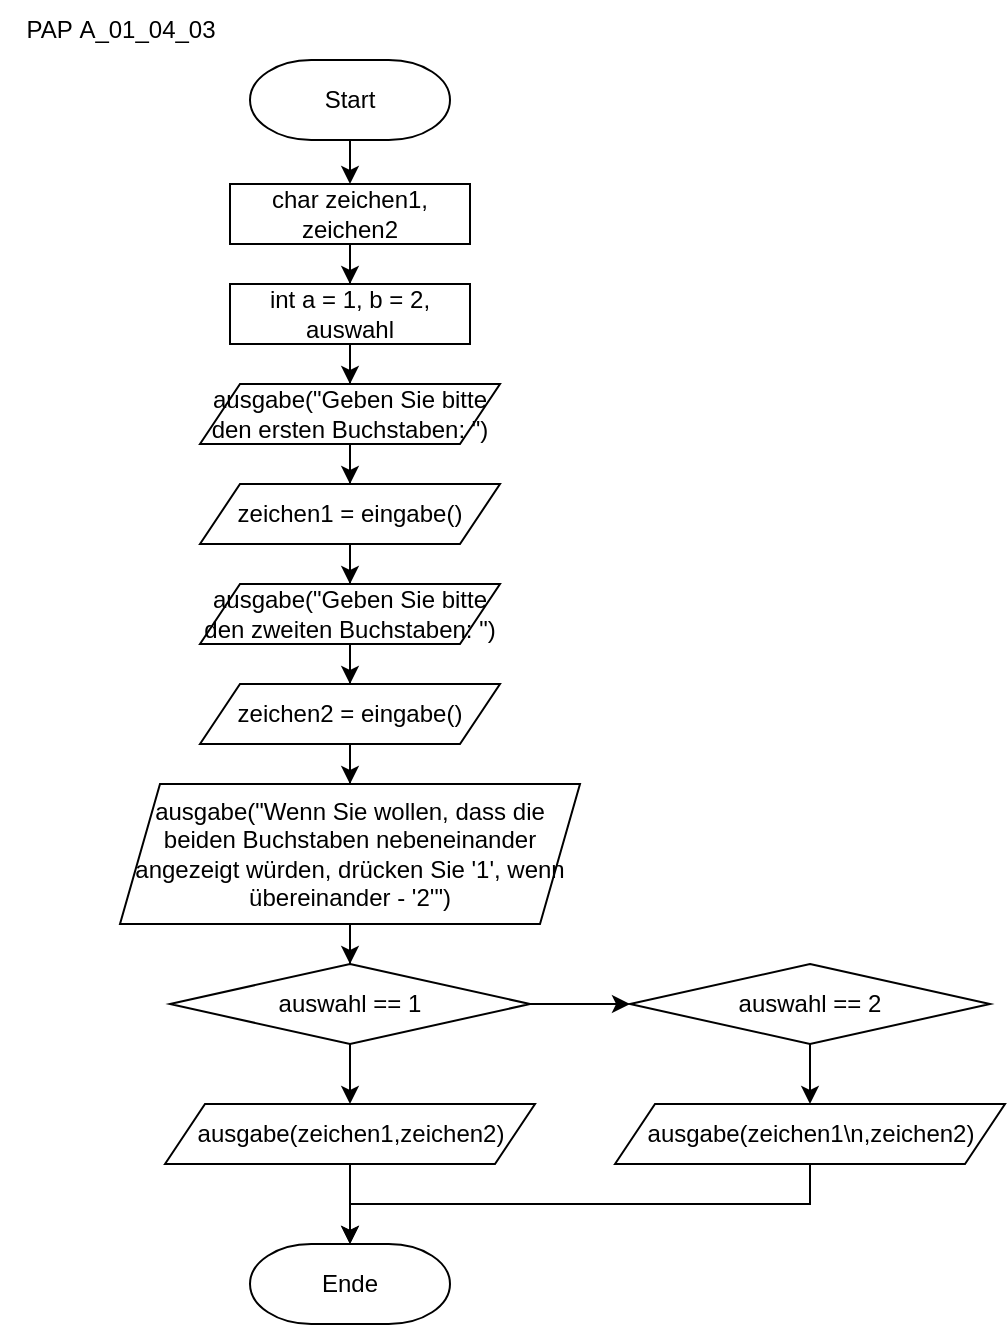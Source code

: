 <mxfile version="22.0.2" type="device">
  <diagram name="Seite-1" id="Zmq4lRNSQWAtZaYySdNu">
    <mxGraphModel dx="1098" dy="640" grid="1" gridSize="10" guides="1" tooltips="1" connect="1" arrows="1" fold="1" page="1" pageScale="1" pageWidth="827" pageHeight="1169" math="0" shadow="0">
      <root>
        <mxCell id="0" />
        <mxCell id="1" parent="0" />
        <mxCell id="kh8doWQta-9HB4MEzidA-1" value="PAP&amp;nbsp;A_01_04_03" style="text;html=1;align=center;verticalAlign=middle;resizable=0;points=[];autosize=1;strokeColor=none;fillColor=none;" parent="1" vertex="1">
          <mxGeometry y="18" width="120" height="30" as="geometry" />
        </mxCell>
        <mxCell id="kh8doWQta-9HB4MEzidA-23" style="edgeStyle=orthogonalEdgeStyle;rounded=0;orthogonalLoop=1;jettySize=auto;html=1;" parent="1" source="kh8doWQta-9HB4MEzidA-2" target="kh8doWQta-9HB4MEzidA-4" edge="1">
          <mxGeometry relative="1" as="geometry" />
        </mxCell>
        <mxCell id="kh8doWQta-9HB4MEzidA-2" value="Start" style="strokeWidth=1;html=1;shape=mxgraph.flowchart.terminator;whiteSpace=wrap;" parent="1" vertex="1">
          <mxGeometry x="125" y="48" width="100" height="40" as="geometry" />
        </mxCell>
        <mxCell id="kh8doWQta-9HB4MEzidA-3" value="Ende" style="strokeWidth=1;html=1;shape=mxgraph.flowchart.terminator;whiteSpace=wrap;" parent="1" vertex="1">
          <mxGeometry x="125" y="640" width="100" height="40" as="geometry" />
        </mxCell>
        <mxCell id="kh8doWQta-9HB4MEzidA-24" style="edgeStyle=orthogonalEdgeStyle;rounded=0;orthogonalLoop=1;jettySize=auto;html=1;entryX=0.5;entryY=0;entryDx=0;entryDy=0;" parent="1" source="kh8doWQta-9HB4MEzidA-4" target="kh8doWQta-9HB4MEzidA-5" edge="1">
          <mxGeometry relative="1" as="geometry" />
        </mxCell>
        <mxCell id="kh8doWQta-9HB4MEzidA-4" value="char zeichen1, zeichen2" style="rounded=0;whiteSpace=wrap;html=1;" parent="1" vertex="1">
          <mxGeometry x="115" y="110" width="120" height="30" as="geometry" />
        </mxCell>
        <mxCell id="kh8doWQta-9HB4MEzidA-34" style="edgeStyle=orthogonalEdgeStyle;rounded=0;orthogonalLoop=1;jettySize=auto;html=1;" parent="1" source="kh8doWQta-9HB4MEzidA-5" target="kh8doWQta-9HB4MEzidA-7" edge="1">
          <mxGeometry relative="1" as="geometry" />
        </mxCell>
        <mxCell id="kh8doWQta-9HB4MEzidA-5" value="int a = 1, b = 2, auswahl" style="rounded=0;whiteSpace=wrap;html=1;" parent="1" vertex="1">
          <mxGeometry x="115" y="160" width="120" height="30" as="geometry" />
        </mxCell>
        <mxCell id="kh8doWQta-9HB4MEzidA-28" style="edgeStyle=orthogonalEdgeStyle;rounded=0;orthogonalLoop=1;jettySize=auto;html=1;" parent="1" source="kh8doWQta-9HB4MEzidA-7" target="kh8doWQta-9HB4MEzidA-8" edge="1">
          <mxGeometry relative="1" as="geometry" />
        </mxCell>
        <mxCell id="kh8doWQta-9HB4MEzidA-7" value="ausgabe(&quot;Geben Sie bitte den ersten Buchstaben: &quot;)" style="shape=parallelogram;perimeter=parallelogramPerimeter;whiteSpace=wrap;html=1;fixedSize=1;" parent="1" vertex="1">
          <mxGeometry x="100" y="210" width="150" height="30" as="geometry" />
        </mxCell>
        <mxCell id="kh8doWQta-9HB4MEzidA-29" style="edgeStyle=orthogonalEdgeStyle;rounded=0;orthogonalLoop=1;jettySize=auto;html=1;" parent="1" source="kh8doWQta-9HB4MEzidA-8" target="kh8doWQta-9HB4MEzidA-9" edge="1">
          <mxGeometry relative="1" as="geometry" />
        </mxCell>
        <mxCell id="kh8doWQta-9HB4MEzidA-8" value="zeichen1 = eingabe()" style="shape=parallelogram;perimeter=parallelogramPerimeter;whiteSpace=wrap;html=1;fixedSize=1;" parent="1" vertex="1">
          <mxGeometry x="100" y="260" width="150" height="30" as="geometry" />
        </mxCell>
        <mxCell id="kh8doWQta-9HB4MEzidA-30" style="edgeStyle=orthogonalEdgeStyle;rounded=0;orthogonalLoop=1;jettySize=auto;html=1;" parent="1" source="kh8doWQta-9HB4MEzidA-9" target="kh8doWQta-9HB4MEzidA-10" edge="1">
          <mxGeometry relative="1" as="geometry" />
        </mxCell>
        <mxCell id="kh8doWQta-9HB4MEzidA-9" value="ausgabe(&quot;Geben Sie bitte den zweiten Buchstaben: &quot;)" style="shape=parallelogram;perimeter=parallelogramPerimeter;whiteSpace=wrap;html=1;fixedSize=1;" parent="1" vertex="1">
          <mxGeometry x="100" y="310" width="150" height="30" as="geometry" />
        </mxCell>
        <mxCell id="kh8doWQta-9HB4MEzidA-31" style="edgeStyle=orthogonalEdgeStyle;rounded=0;orthogonalLoop=1;jettySize=auto;html=1;" parent="1" source="kh8doWQta-9HB4MEzidA-10" target="kh8doWQta-9HB4MEzidA-12" edge="1">
          <mxGeometry relative="1" as="geometry" />
        </mxCell>
        <mxCell id="kh8doWQta-9HB4MEzidA-10" value="zeichen2 = eingabe()" style="shape=parallelogram;perimeter=parallelogramPerimeter;whiteSpace=wrap;html=1;fixedSize=1;" parent="1" vertex="1">
          <mxGeometry x="100" y="360" width="150" height="30" as="geometry" />
        </mxCell>
        <mxCell id="kh8doWQta-9HB4MEzidA-14" style="edgeStyle=orthogonalEdgeStyle;rounded=0;orthogonalLoop=1;jettySize=auto;html=1;" parent="1" source="kh8doWQta-9HB4MEzidA-11" edge="1">
          <mxGeometry relative="1" as="geometry">
            <mxPoint x="315" y="520" as="targetPoint" />
          </mxGeometry>
        </mxCell>
        <mxCell id="kh8doWQta-9HB4MEzidA-17" style="edgeStyle=orthogonalEdgeStyle;rounded=0;orthogonalLoop=1;jettySize=auto;html=1;" parent="1" source="kh8doWQta-9HB4MEzidA-11" target="kh8doWQta-9HB4MEzidA-18" edge="1">
          <mxGeometry relative="1" as="geometry">
            <mxPoint x="175" y="570" as="targetPoint" />
          </mxGeometry>
        </mxCell>
        <mxCell id="kh8doWQta-9HB4MEzidA-11" value="auswahl == 1" style="strokeWidth=1;html=1;shape=mxgraph.flowchart.decision;whiteSpace=wrap;" parent="1" vertex="1">
          <mxGeometry x="85" y="500" width="180" height="40" as="geometry" />
        </mxCell>
        <mxCell id="kh8doWQta-9HB4MEzidA-33" style="edgeStyle=orthogonalEdgeStyle;rounded=0;orthogonalLoop=1;jettySize=auto;html=1;" parent="1" source="kh8doWQta-9HB4MEzidA-12" target="kh8doWQta-9HB4MEzidA-11" edge="1">
          <mxGeometry relative="1" as="geometry" />
        </mxCell>
        <mxCell id="kh8doWQta-9HB4MEzidA-12" value="ausgabe(&quot;Wenn Sie wollen, dass die beiden Buchstaben nebeneinander angezeigt würden, drücken Sie &#39;1&#39;, wenn übereinander - &#39;2&#39;&quot;)" style="shape=parallelogram;perimeter=parallelogramPerimeter;whiteSpace=wrap;html=1;fixedSize=1;" parent="1" vertex="1">
          <mxGeometry x="60" y="410" width="230" height="70" as="geometry" />
        </mxCell>
        <mxCell id="kh8doWQta-9HB4MEzidA-20" style="edgeStyle=orthogonalEdgeStyle;rounded=0;orthogonalLoop=1;jettySize=auto;html=1;" parent="1" source="kh8doWQta-9HB4MEzidA-16" target="kh8doWQta-9HB4MEzidA-19" edge="1">
          <mxGeometry relative="1" as="geometry" />
        </mxCell>
        <mxCell id="kh8doWQta-9HB4MEzidA-16" value="auswahl == 2" style="strokeWidth=1;html=1;shape=mxgraph.flowchart.decision;whiteSpace=wrap;" parent="1" vertex="1">
          <mxGeometry x="315" y="500" width="180" height="40" as="geometry" />
        </mxCell>
        <mxCell id="kh8doWQta-9HB4MEzidA-21" style="edgeStyle=orthogonalEdgeStyle;rounded=0;orthogonalLoop=1;jettySize=auto;html=1;" parent="1" source="kh8doWQta-9HB4MEzidA-18" target="kh8doWQta-9HB4MEzidA-3" edge="1">
          <mxGeometry relative="1" as="geometry" />
        </mxCell>
        <mxCell id="kh8doWQta-9HB4MEzidA-18" value="ausgabe(zeichen1,zeichen2)" style="shape=parallelogram;perimeter=parallelogramPerimeter;whiteSpace=wrap;html=1;fixedSize=1;" parent="1" vertex="1">
          <mxGeometry x="82.5" y="570" width="185" height="30" as="geometry" />
        </mxCell>
        <mxCell id="kh8doWQta-9HB4MEzidA-22" style="edgeStyle=orthogonalEdgeStyle;rounded=0;orthogonalLoop=1;jettySize=auto;html=1;" parent="1" source="kh8doWQta-9HB4MEzidA-19" target="kh8doWQta-9HB4MEzidA-3" edge="1">
          <mxGeometry relative="1" as="geometry">
            <Array as="points">
              <mxPoint x="405" y="620" />
              <mxPoint x="175" y="620" />
            </Array>
          </mxGeometry>
        </mxCell>
        <mxCell id="kh8doWQta-9HB4MEzidA-19" value="ausgabe(zeichen1\n,zeichen2)" style="shape=parallelogram;perimeter=parallelogramPerimeter;whiteSpace=wrap;html=1;fixedSize=1;" parent="1" vertex="1">
          <mxGeometry x="307.5" y="570" width="195" height="30" as="geometry" />
        </mxCell>
      </root>
    </mxGraphModel>
  </diagram>
</mxfile>
